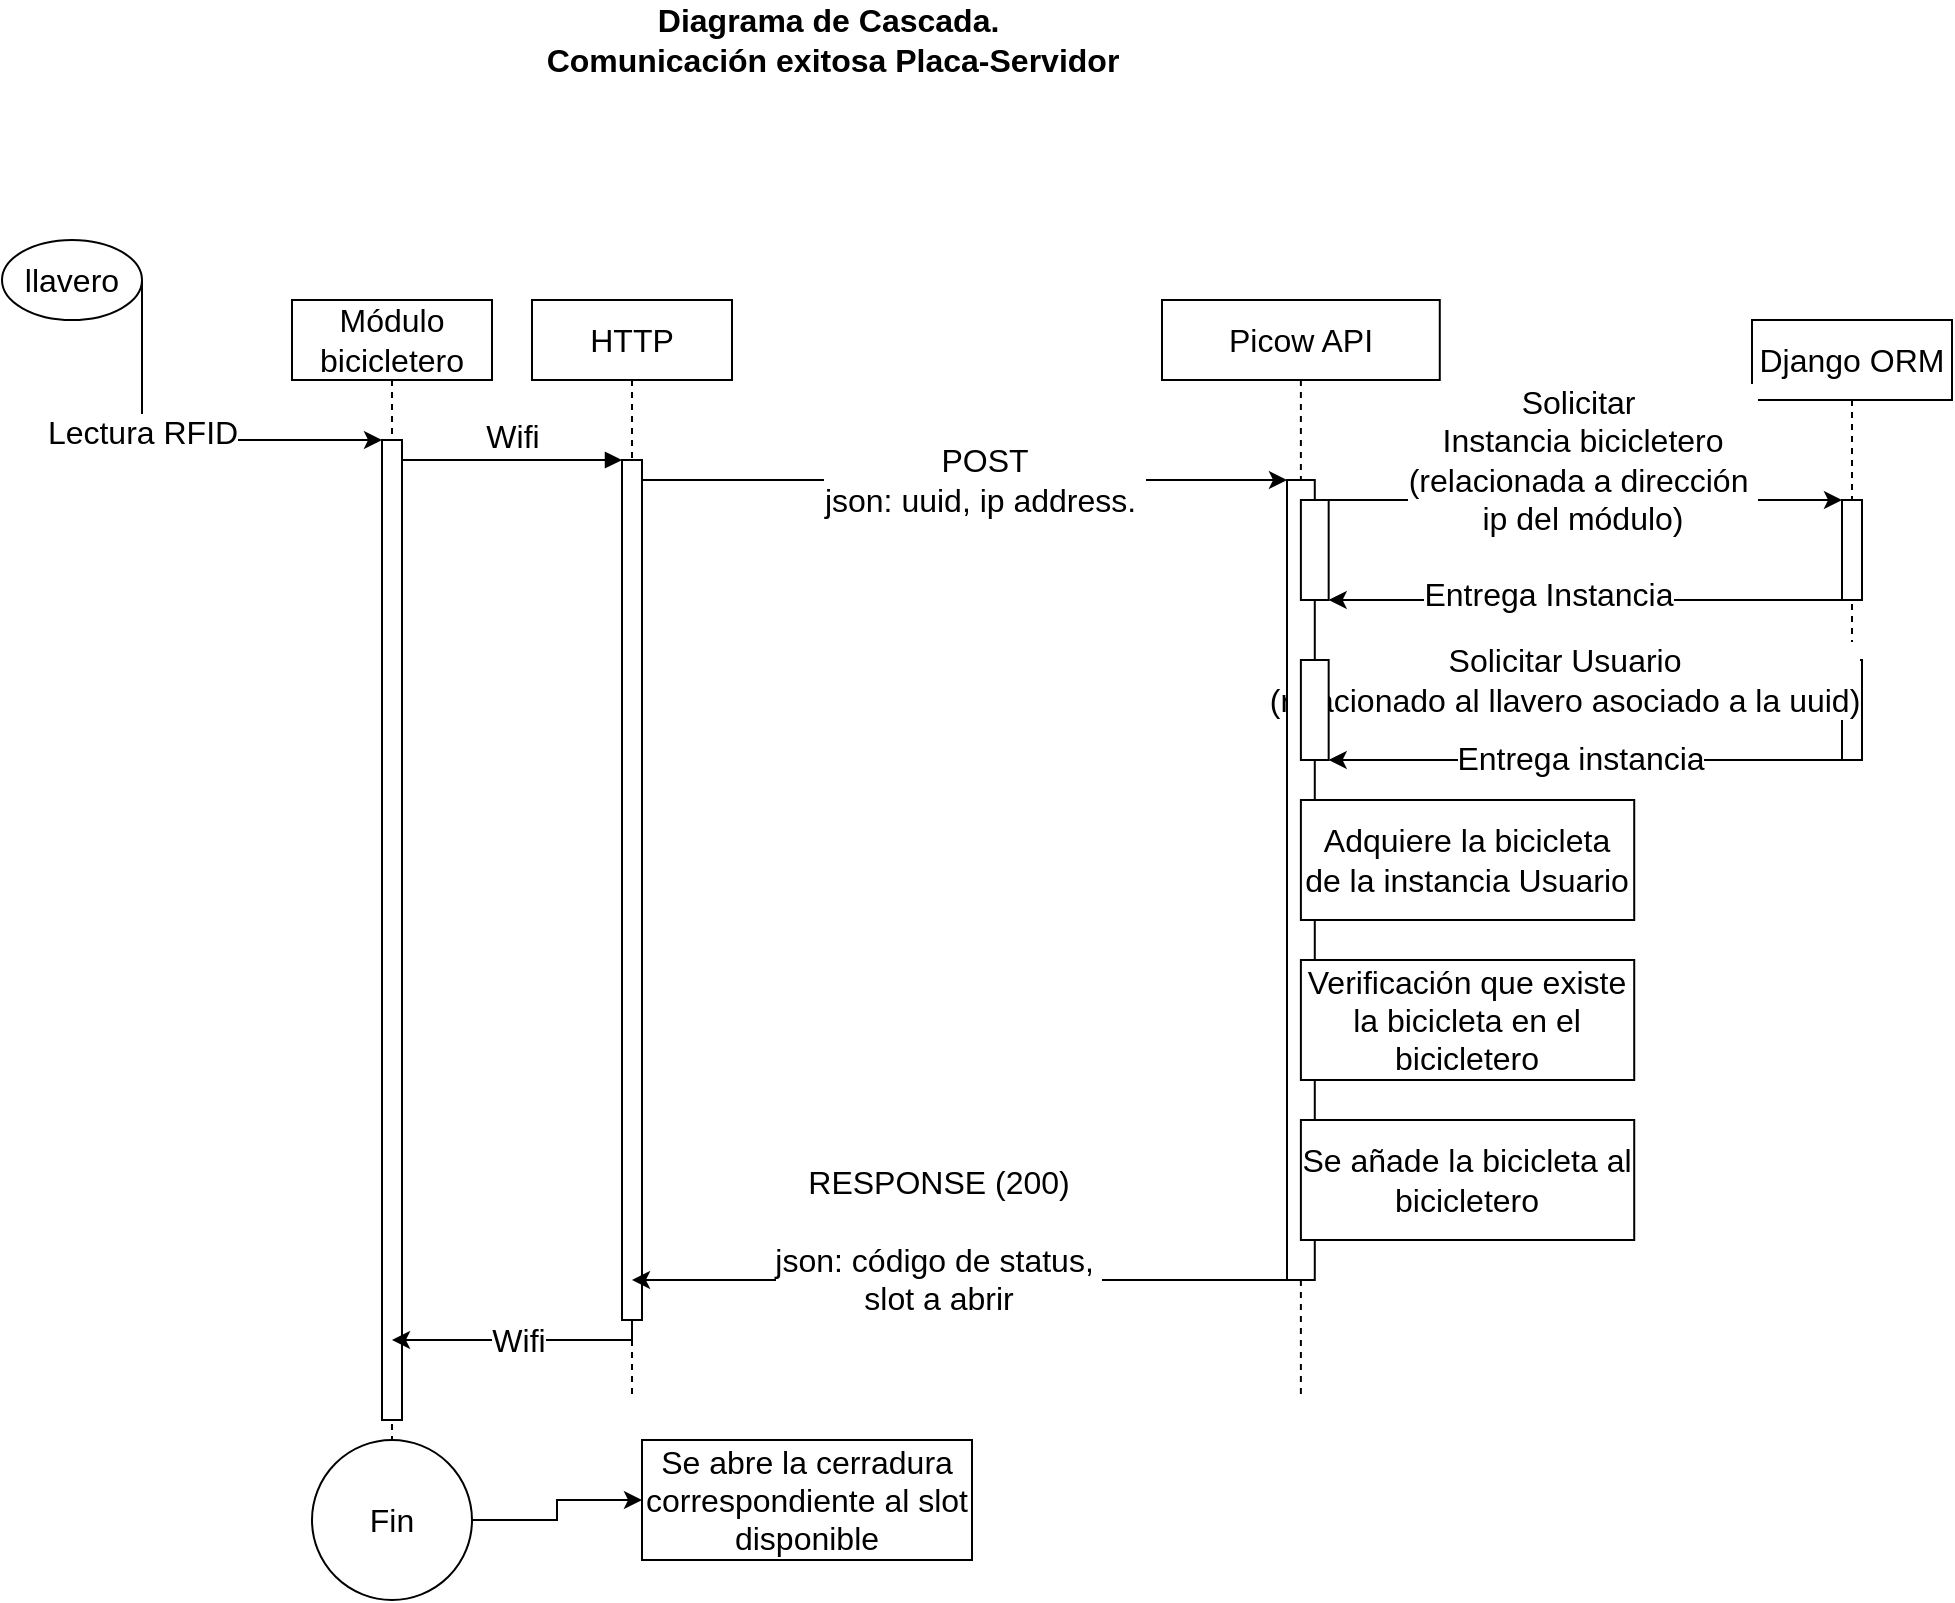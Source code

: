 <mxfile version="24.4.8" type="device">
  <diagram name="Page-1" id="2YBvvXClWsGukQMizWep">
    <mxGraphModel dx="1384" dy="838" grid="1" gridSize="10" guides="1" tooltips="1" connect="1" arrows="1" fold="1" page="1" pageScale="1" pageWidth="1100" pageHeight="850" math="0" shadow="0">
      <root>
        <mxCell id="0" />
        <mxCell id="1" parent="0" />
        <mxCell id="aM9ryv3xv72pqoxQDRHE-1" value="Módulo bicicletero" style="shape=umlLifeline;perimeter=lifelinePerimeter;whiteSpace=wrap;html=1;container=0;dropTarget=0;collapsible=0;recursiveResize=0;outlineConnect=0;portConstraint=eastwest;newEdgeStyle={&quot;edgeStyle&quot;:&quot;elbowEdgeStyle&quot;,&quot;elbow&quot;:&quot;vertical&quot;,&quot;curved&quot;:0,&quot;rounded&quot;:0};fontSize=16;" parent="1" vertex="1">
          <mxGeometry x="185" y="180" width="100" height="650" as="geometry" />
        </mxCell>
        <mxCell id="aM9ryv3xv72pqoxQDRHE-2" value="" style="html=1;points=[];perimeter=orthogonalPerimeter;outlineConnect=0;targetShapes=umlLifeline;portConstraint=eastwest;newEdgeStyle={&quot;edgeStyle&quot;:&quot;elbowEdgeStyle&quot;,&quot;elbow&quot;:&quot;vertical&quot;,&quot;curved&quot;:0,&quot;rounded&quot;:0};fontSize=16;" parent="aM9ryv3xv72pqoxQDRHE-1" vertex="1">
          <mxGeometry x="45" y="70" width="10" height="490" as="geometry" />
        </mxCell>
        <mxCell id="aM9ryv3xv72pqoxQDRHE-5" value="HTTP" style="shape=umlLifeline;perimeter=lifelinePerimeter;whiteSpace=wrap;html=1;container=0;dropTarget=0;collapsible=0;recursiveResize=0;outlineConnect=0;portConstraint=eastwest;newEdgeStyle={&quot;edgeStyle&quot;:&quot;elbowEdgeStyle&quot;,&quot;elbow&quot;:&quot;vertical&quot;,&quot;curved&quot;:0,&quot;rounded&quot;:0};fontSize=16;" parent="1" vertex="1">
          <mxGeometry x="305" y="180" width="100" height="550" as="geometry" />
        </mxCell>
        <mxCell id="aM9ryv3xv72pqoxQDRHE-6" value="" style="html=1;points=[];perimeter=orthogonalPerimeter;outlineConnect=0;targetShapes=umlLifeline;portConstraint=eastwest;newEdgeStyle={&quot;edgeStyle&quot;:&quot;elbowEdgeStyle&quot;,&quot;elbow&quot;:&quot;vertical&quot;,&quot;curved&quot;:0,&quot;rounded&quot;:0};fontSize=16;" parent="aM9ryv3xv72pqoxQDRHE-5" vertex="1">
          <mxGeometry x="45" y="80" width="10" height="430" as="geometry" />
        </mxCell>
        <mxCell id="aM9ryv3xv72pqoxQDRHE-7" value="Wifi" style="html=1;verticalAlign=bottom;endArrow=block;edgeStyle=elbowEdgeStyle;elbow=vertical;curved=0;rounded=0;fontSize=16;" parent="1" source="aM9ryv3xv72pqoxQDRHE-2" target="aM9ryv3xv72pqoxQDRHE-6" edge="1">
          <mxGeometry relative="1" as="geometry">
            <mxPoint x="355" y="270" as="sourcePoint" />
            <Array as="points">
              <mxPoint x="340" y="260" />
            </Array>
            <mxPoint as="offset" />
          </mxGeometry>
        </mxCell>
        <mxCell id="hNWl9owBEaFHa4xk389I-3" value="Django ORM" style="shape=umlLifeline;perimeter=lifelinePerimeter;whiteSpace=wrap;html=1;container=0;dropTarget=0;collapsible=0;recursiveResize=0;outlineConnect=0;portConstraint=eastwest;newEdgeStyle={&quot;edgeStyle&quot;:&quot;elbowEdgeStyle&quot;,&quot;elbow&quot;:&quot;vertical&quot;,&quot;curved&quot;:0,&quot;rounded&quot;:0};fontSize=16;" parent="1" vertex="1">
          <mxGeometry x="915" y="190" width="100" height="220" as="geometry" />
        </mxCell>
        <mxCell id="hNWl9owBEaFHa4xk389I-4" value="" style="html=1;points=[];perimeter=orthogonalPerimeter;outlineConnect=0;targetShapes=umlLifeline;portConstraint=eastwest;newEdgeStyle={&quot;edgeStyle&quot;:&quot;elbowEdgeStyle&quot;,&quot;elbow&quot;:&quot;vertical&quot;,&quot;curved&quot;:0,&quot;rounded&quot;:0};fontSize=16;" parent="hNWl9owBEaFHa4xk389I-3" vertex="1">
          <mxGeometry x="45" y="90" width="10" height="50" as="geometry" />
        </mxCell>
        <mxCell id="hNWl9owBEaFHa4xk389I-21" value="" style="html=1;points=[];perimeter=orthogonalPerimeter;outlineConnect=0;targetShapes=umlLifeline;portConstraint=eastwest;newEdgeStyle={&quot;edgeStyle&quot;:&quot;elbowEdgeStyle&quot;,&quot;elbow&quot;:&quot;vertical&quot;,&quot;curved&quot;:0,&quot;rounded&quot;:0};fontSize=16;" parent="hNWl9owBEaFHa4xk389I-3" vertex="1">
          <mxGeometry x="45" y="170" width="10" height="50" as="geometry" />
        </mxCell>
        <mxCell id="hNWl9owBEaFHa4xk389I-5" value="Diagrama de Cascada.&amp;nbsp;&lt;div style=&quot;font-size: 16px;&quot;&gt;Comunicación exitosa Placa-Servidor&lt;/div&gt;" style="text;strokeColor=none;fillColor=none;html=1;fontSize=16;fontStyle=1;verticalAlign=middle;align=center;" parent="1" vertex="1">
          <mxGeometry x="195" y="30" width="520" height="40" as="geometry" />
        </mxCell>
        <mxCell id="hNWl9owBEaFHa4xk389I-8" style="edgeStyle=orthogonalEdgeStyle;rounded=0;orthogonalLoop=1;jettySize=auto;html=1;exitX=1;exitY=0.5;exitDx=0;exitDy=0;fontSize=16;" parent="1" source="hNWl9owBEaFHa4xk389I-7" target="aM9ryv3xv72pqoxQDRHE-2" edge="1">
          <mxGeometry relative="1" as="geometry">
            <mxPoint x="185" y="250" as="targetPoint" />
            <Array as="points">
              <mxPoint x="235" y="250" />
              <mxPoint x="235" y="250" />
            </Array>
          </mxGeometry>
        </mxCell>
        <mxCell id="hNWl9owBEaFHa4xk389I-9" value="Lectura RFID" style="edgeLabel;html=1;align=center;verticalAlign=middle;resizable=0;points=[];fontSize=16;" parent="hNWl9owBEaFHa4xk389I-8" vertex="1" connectable="0">
          <mxGeometry x="-0.244" relative="1" as="geometry">
            <mxPoint as="offset" />
          </mxGeometry>
        </mxCell>
        <mxCell id="hNWl9owBEaFHa4xk389I-7" value="llavero" style="ellipse;whiteSpace=wrap;html=1;fontSize=16;" parent="1" vertex="1">
          <mxGeometry x="40" y="150" width="70" height="40" as="geometry" />
        </mxCell>
        <mxCell id="hNWl9owBEaFHa4xk389I-10" style="edgeStyle=elbowEdgeStyle;rounded=0;orthogonalLoop=1;jettySize=auto;html=1;elbow=vertical;curved=0;fontSize=16;" parent="1" source="aM9ryv3xv72pqoxQDRHE-6" target="hNWl9owBEaFHa4xk389I-2" edge="1">
          <mxGeometry relative="1" as="geometry">
            <Array as="points">
              <mxPoint x="485" y="270" />
            </Array>
          </mxGeometry>
        </mxCell>
        <mxCell id="hNWl9owBEaFHa4xk389I-11" value="POST&lt;div style=&quot;font-size: 16px;&quot;&gt;json: uuid, ip address.&amp;nbsp;&lt;/div&gt;" style="edgeLabel;html=1;align=center;verticalAlign=middle;resizable=0;points=[];fontSize=16;" parent="hNWl9owBEaFHa4xk389I-10" vertex="1" connectable="0">
          <mxGeometry x="0.187" y="-2" relative="1" as="geometry">
            <mxPoint x="-21" y="-2" as="offset" />
          </mxGeometry>
        </mxCell>
        <mxCell id="hNWl9owBEaFHa4xk389I-12" style="edgeStyle=elbowEdgeStyle;rounded=0;orthogonalLoop=1;jettySize=auto;html=1;elbow=vertical;curved=0;fontSize=16;" parent="1" source="hNWl9owBEaFHa4xk389I-2" target="hNWl9owBEaFHa4xk389I-4" edge="1">
          <mxGeometry relative="1" as="geometry">
            <Array as="points">
              <mxPoint x="845" y="280" />
            </Array>
          </mxGeometry>
        </mxCell>
        <mxCell id="hNWl9owBEaFHa4xk389I-13" value="Solicitar&amp;nbsp;&lt;div style=&quot;font-size: 16px;&quot;&gt;Instancia bicicletero&lt;/div&gt;&lt;div style=&quot;font-size: 16px;&quot;&gt;(relacionada a dirección&amp;nbsp;&lt;/div&gt;&lt;div style=&quot;font-size: 16px;&quot;&gt;ip del módulo)&lt;/div&gt;" style="edgeLabel;html=1;align=center;verticalAlign=middle;resizable=0;points=[];fontSize=16;" parent="hNWl9owBEaFHa4xk389I-12" vertex="1" connectable="0">
          <mxGeometry x="-0.001" y="1" relative="1" as="geometry">
            <mxPoint x="2" y="-19" as="offset" />
          </mxGeometry>
        </mxCell>
        <mxCell id="hNWl9owBEaFHa4xk389I-17" style="edgeStyle=elbowEdgeStyle;rounded=0;orthogonalLoop=1;jettySize=auto;html=1;elbow=vertical;curved=0;entryX=1;entryY=1;entryDx=0;entryDy=0;fontSize=16;" parent="1" source="hNWl9owBEaFHa4xk389I-4" target="hNWl9owBEaFHa4xk389I-16" edge="1">
          <mxGeometry relative="1" as="geometry">
            <mxPoint x="931.69" y="329.346" as="sourcePoint" />
            <mxPoint x="785.0" y="329.31" as="targetPoint" />
          </mxGeometry>
        </mxCell>
        <mxCell id="hNWl9owBEaFHa4xk389I-18" value="Entrega Instancia" style="edgeLabel;html=1;align=center;verticalAlign=middle;resizable=0;points=[];fontSize=16;" parent="hNWl9owBEaFHa4xk389I-17" vertex="1" connectable="0">
          <mxGeometry x="0.322" y="-3" relative="1" as="geometry">
            <mxPoint x="22" as="offset" />
          </mxGeometry>
        </mxCell>
        <mxCell id="hNWl9owBEaFHa4xk389I-22" style="edgeStyle=orthogonalEdgeStyle;rounded=0;orthogonalLoop=1;jettySize=auto;html=1;exitX=1;exitY=0;exitDx=0;exitDy=0;fontSize=16;" parent="1" source="hNWl9owBEaFHa4xk389I-19" target="hNWl9owBEaFHa4xk389I-21" edge="1">
          <mxGeometry relative="1" as="geometry">
            <Array as="points">
              <mxPoint x="825" y="360" />
              <mxPoint x="825" y="360" />
            </Array>
          </mxGeometry>
        </mxCell>
        <mxCell id="hNWl9owBEaFHa4xk389I-23" value="Solicitar Usuario&lt;div style=&quot;font-size: 16px;&quot;&gt;(relacionado al llavero asociado a la uuid)&lt;/div&gt;" style="edgeLabel;html=1;align=center;verticalAlign=middle;resizable=0;points=[];fontSize=16;" parent="hNWl9owBEaFHa4xk389I-22" vertex="1" connectable="0">
          <mxGeometry x="-0.229" y="-2" relative="1" as="geometry">
            <mxPoint x="18" y="8" as="offset" />
          </mxGeometry>
        </mxCell>
        <mxCell id="hNWl9owBEaFHa4xk389I-25" value="" style="group;fontSize=16;" parent="1" vertex="1" connectable="0">
          <mxGeometry x="620" y="180" width="250" height="640" as="geometry" />
        </mxCell>
        <mxCell id="hNWl9owBEaFHa4xk389I-24" value="" style="group;fontSize=16;" parent="hNWl9owBEaFHa4xk389I-25" vertex="1" connectable="0">
          <mxGeometry width="250.0" height="640" as="geometry" />
        </mxCell>
        <mxCell id="hNWl9owBEaFHa4xk389I-1" value="Picow API" style="shape=umlLifeline;perimeter=lifelinePerimeter;whiteSpace=wrap;html=1;container=0;dropTarget=0;collapsible=0;recursiveResize=0;outlineConnect=0;portConstraint=eastwest;newEdgeStyle={&quot;edgeStyle&quot;:&quot;elbowEdgeStyle&quot;,&quot;elbow&quot;:&quot;vertical&quot;,&quot;curved&quot;:0,&quot;rounded&quot;:0};fontSize=16;" parent="hNWl9owBEaFHa4xk389I-24" vertex="1">
          <mxGeometry width="138.889" height="550" as="geometry" />
        </mxCell>
        <mxCell id="hNWl9owBEaFHa4xk389I-2" value="" style="html=1;points=[];perimeter=orthogonalPerimeter;outlineConnect=0;targetShapes=umlLifeline;portConstraint=eastwest;newEdgeStyle={&quot;edgeStyle&quot;:&quot;elbowEdgeStyle&quot;,&quot;elbow&quot;:&quot;vertical&quot;,&quot;curved&quot;:0,&quot;rounded&quot;:0};fontSize=16;" parent="hNWl9owBEaFHa4xk389I-1" vertex="1">
          <mxGeometry x="62.5" y="90" width="13.89" height="400" as="geometry" />
        </mxCell>
        <mxCell id="hNWl9owBEaFHa4xk389I-16" value="" style="rounded=0;whiteSpace=wrap;html=1;fontSize=16;" parent="hNWl9owBEaFHa4xk389I-24" vertex="1">
          <mxGeometry x="69.444" y="100" width="13.889" height="50" as="geometry" />
        </mxCell>
        <mxCell id="hNWl9owBEaFHa4xk389I-28" value="Adquiere la bicicleta&lt;div style=&quot;font-size: 16px;&quot;&gt;de la instancia Usuario&lt;/div&gt;" style="rounded=0;whiteSpace=wrap;html=1;fontSize=16;" parent="hNWl9owBEaFHa4xk389I-24" vertex="1">
          <mxGeometry x="69.444" y="250" width="166.667" height="60" as="geometry" />
        </mxCell>
        <mxCell id="hNWl9owBEaFHa4xk389I-36" value="Verificación que existe la bicicleta en el bicicletero" style="rounded=0;whiteSpace=wrap;html=1;fontSize=16;" parent="hNWl9owBEaFHa4xk389I-24" vertex="1">
          <mxGeometry x="69.444" y="330" width="166.667" height="60" as="geometry" />
        </mxCell>
        <mxCell id="hNWl9owBEaFHa4xk389I-45" value="Se añade la bicicleta al bicicletero" style="rounded=0;whiteSpace=wrap;html=1;fontSize=16;" parent="hNWl9owBEaFHa4xk389I-24" vertex="1">
          <mxGeometry x="69.444" y="410" width="166.667" height="60" as="geometry" />
        </mxCell>
        <mxCell id="hNWl9owBEaFHa4xk389I-19" value="" style="rounded=0;whiteSpace=wrap;html=1;fontSize=16;" parent="hNWl9owBEaFHa4xk389I-25" vertex="1">
          <mxGeometry x="69.444" y="180" width="13.889" height="50" as="geometry" />
        </mxCell>
        <mxCell id="hNWl9owBEaFHa4xk389I-26" style="edgeStyle=elbowEdgeStyle;rounded=0;orthogonalLoop=1;jettySize=auto;html=1;elbow=vertical;curved=0;entryX=1;entryY=1;entryDx=0;entryDy=0;fontSize=16;" parent="1" source="hNWl9owBEaFHa4xk389I-21" target="hNWl9owBEaFHa4xk389I-19" edge="1">
          <mxGeometry relative="1" as="geometry" />
        </mxCell>
        <mxCell id="hNWl9owBEaFHa4xk389I-27" value="Entrega instancia" style="edgeLabel;html=1;align=center;verticalAlign=middle;resizable=0;points=[];fontSize=16;" parent="hNWl9owBEaFHa4xk389I-26" vertex="1" connectable="0">
          <mxGeometry x="0.023" y="-1" relative="1" as="geometry">
            <mxPoint as="offset" />
          </mxGeometry>
        </mxCell>
        <mxCell id="hNWl9owBEaFHa4xk389I-46" style="edgeStyle=elbowEdgeStyle;rounded=0;orthogonalLoop=1;jettySize=auto;html=1;elbow=vertical;curved=0;fontSize=16;" parent="1" source="hNWl9owBEaFHa4xk389I-2" target="aM9ryv3xv72pqoxQDRHE-5" edge="1">
          <mxGeometry relative="1" as="geometry">
            <Array as="points">
              <mxPoint x="410" y="670" />
              <mxPoint x="610" y="690" />
              <mxPoint x="445" y="720" />
            </Array>
          </mxGeometry>
        </mxCell>
        <mxCell id="hNWl9owBEaFHa4xk389I-47" value="RESPONSE (200)&lt;div&gt;&lt;br&gt;&lt;div style=&quot;font-size: 16px;&quot;&gt;json:&amp;nbsp;código de status,&amp;nbsp;&lt;/div&gt;&lt;div style=&quot;font-size: 16px;&quot;&gt;slot a abrir&lt;/div&gt;&lt;/div&gt;" style="edgeLabel;html=1;align=center;verticalAlign=middle;resizable=0;points=[];fontSize=16;" parent="hNWl9owBEaFHa4xk389I-46" vertex="1" connectable="0">
          <mxGeometry x="0.159" relative="1" as="geometry">
            <mxPoint x="15" y="-20" as="offset" />
          </mxGeometry>
        </mxCell>
        <mxCell id="hNWl9owBEaFHa4xk389I-48" style="edgeStyle=elbowEdgeStyle;rounded=0;orthogonalLoop=1;jettySize=auto;html=1;elbow=vertical;curved=0;fontSize=16;" parent="1" source="aM9ryv3xv72pqoxQDRHE-6" target="aM9ryv3xv72pqoxQDRHE-1" edge="1">
          <mxGeometry relative="1" as="geometry">
            <Array as="points">
              <mxPoint x="270" y="700" />
              <mxPoint x="295" y="720" />
            </Array>
          </mxGeometry>
        </mxCell>
        <mxCell id="hNWl9owBEaFHa4xk389I-49" value="Wifi" style="edgeLabel;html=1;align=center;verticalAlign=middle;resizable=0;points=[];fontSize=16;" parent="hNWl9owBEaFHa4xk389I-48" vertex="1" connectable="0">
          <mxGeometry x="0.29" y="1" relative="1" as="geometry">
            <mxPoint x="17" y="-1" as="offset" />
          </mxGeometry>
        </mxCell>
        <mxCell id="hNWl9owBEaFHa4xk389I-50" value="Se abre la cerradura correspondiente al slot disponible" style="rounded=0;whiteSpace=wrap;html=1;fontSize=16;" parent="1" vertex="1">
          <mxGeometry x="360" y="750" width="165" height="60" as="geometry" />
        </mxCell>
        <mxCell id="zb8dq-fMBUlDlg80A-PL-2" value="" style="edgeStyle=orthogonalEdgeStyle;rounded=0;orthogonalLoop=1;jettySize=auto;html=1;" parent="1" source="hNWl9owBEaFHa4xk389I-51" target="hNWl9owBEaFHa4xk389I-50" edge="1">
          <mxGeometry relative="1" as="geometry" />
        </mxCell>
        <mxCell id="hNWl9owBEaFHa4xk389I-51" value="Fin" style="ellipse;whiteSpace=wrap;html=1;aspect=fixed;fontSize=16;" parent="1" vertex="1">
          <mxGeometry x="195" y="750" width="80" height="80" as="geometry" />
        </mxCell>
      </root>
    </mxGraphModel>
  </diagram>
</mxfile>
